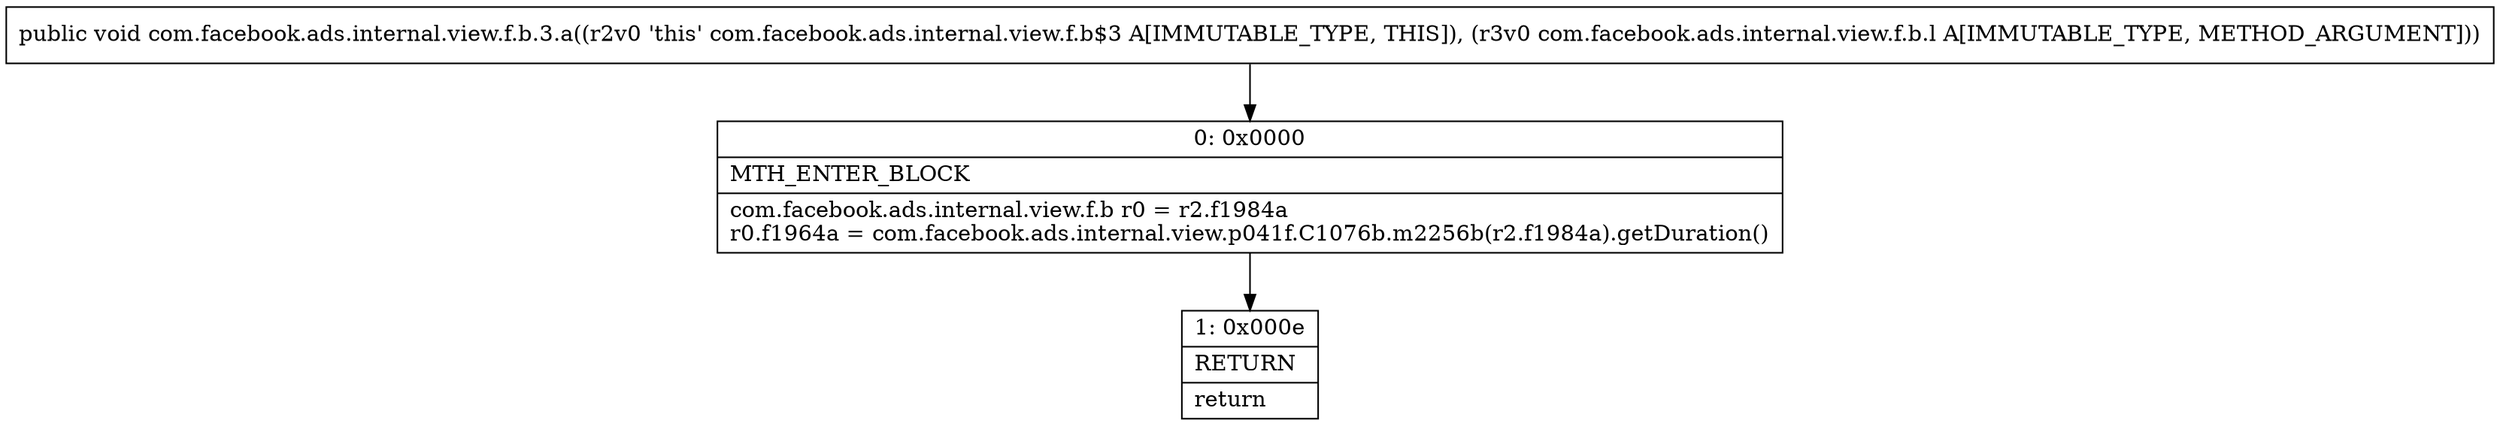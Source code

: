 digraph "CFG forcom.facebook.ads.internal.view.f.b.3.a(Lcom\/facebook\/ads\/internal\/view\/f\/b\/l;)V" {
Node_0 [shape=record,label="{0\:\ 0x0000|MTH_ENTER_BLOCK\l|com.facebook.ads.internal.view.f.b r0 = r2.f1984a\lr0.f1964a = com.facebook.ads.internal.view.p041f.C1076b.m2256b(r2.f1984a).getDuration()\l}"];
Node_1 [shape=record,label="{1\:\ 0x000e|RETURN\l|return\l}"];
MethodNode[shape=record,label="{public void com.facebook.ads.internal.view.f.b.3.a((r2v0 'this' com.facebook.ads.internal.view.f.b$3 A[IMMUTABLE_TYPE, THIS]), (r3v0 com.facebook.ads.internal.view.f.b.l A[IMMUTABLE_TYPE, METHOD_ARGUMENT])) }"];
MethodNode -> Node_0;
Node_0 -> Node_1;
}

